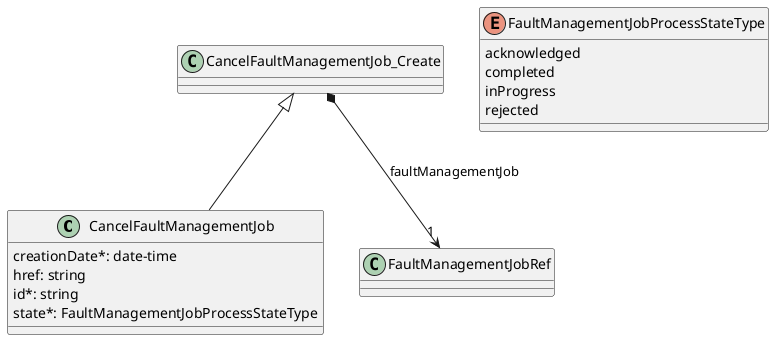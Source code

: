 @startuml cancelFaultManagementJobModel

class CancelFaultManagementJob {

    creationDate*: date-time
    href: string
    id*: string
    state*: FaultManagementJobProcessStateType
}
CancelFaultManagementJob_Create <|-- CancelFaultManagementJob



class CancelFaultManagementJob_Create {

}

CancelFaultManagementJob_Create *-->"1" FaultManagementJobRef : faultManagementJob


enum FaultManagementJobProcessStateType {
    acknowledged
    completed
    inProgress
    rejected
}

@enduml